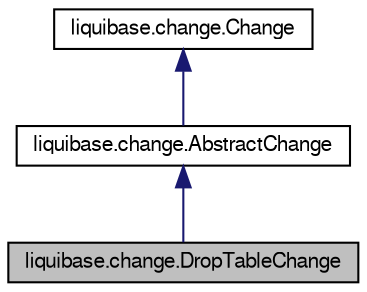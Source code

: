 digraph G
{
  edge [fontname="FreeSans",fontsize=10,labelfontname="FreeSans",labelfontsize=10];
  node [fontname="FreeSans",fontsize=10,shape=record];
  Node1 [label="liquibase.change.DropTableChange",height=0.2,width=0.4,color="black", fillcolor="grey75", style="filled" fontcolor="black"];
  Node2 -> Node1 [dir=back,color="midnightblue",fontsize=10,style="solid",fontname="FreeSans"];
  Node2 [label="liquibase.change.AbstractChange",height=0.2,width=0.4,color="black", fillcolor="white", style="filled",URL="$classliquibase_1_1change_1_1_abstract_change.html",tooltip="Standard superclass for Changes to implement."];
  Node3 -> Node2 [dir=back,color="midnightblue",fontsize=10,style="solid",fontname="FreeSans"];
  Node3 [label="liquibase.change.Change",height=0.2,width=0.4,color="black", fillcolor="white", style="filled",URL="$interfaceliquibase_1_1change_1_1_change.html",tooltip="Interface all changes (refactorings) implement."];
}
